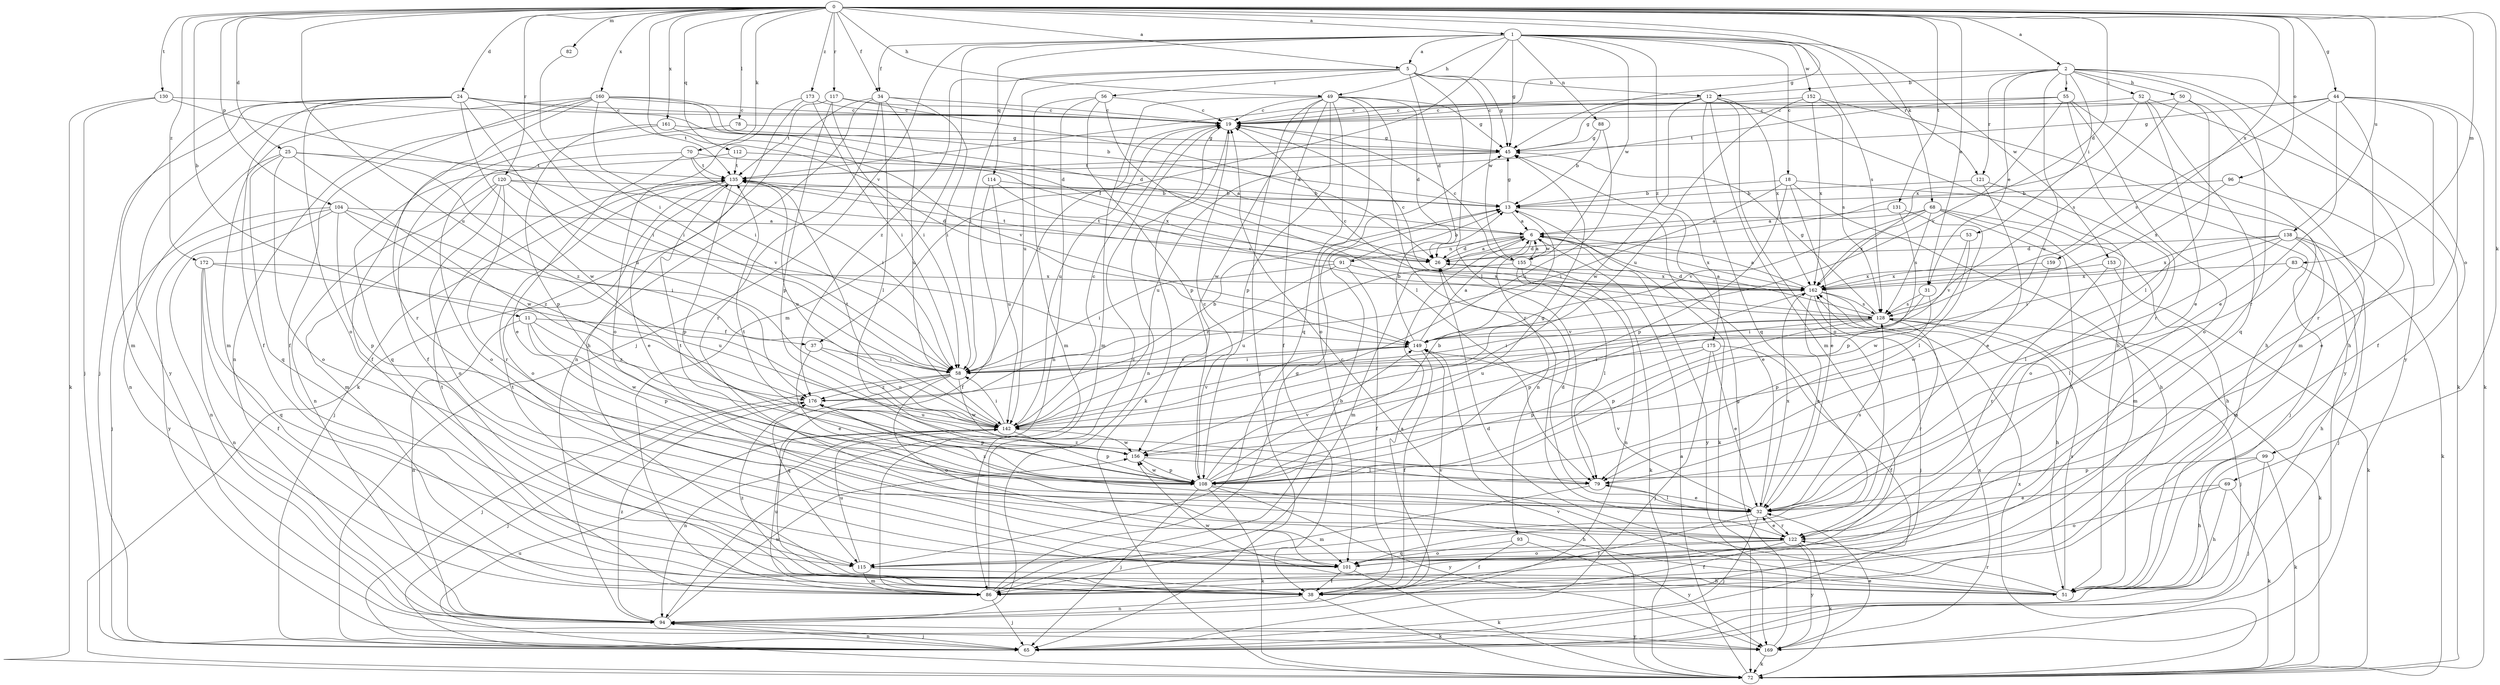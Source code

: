 strict digraph  {
0;
1;
2;
5;
6;
11;
12;
13;
18;
19;
24;
25;
26;
31;
32;
34;
37;
38;
44;
45;
49;
50;
51;
52;
53;
55;
56;
58;
65;
68;
69;
70;
72;
78;
79;
82;
83;
86;
88;
91;
93;
94;
96;
99;
101;
104;
108;
112;
114;
115;
117;
120;
121;
122;
128;
130;
131;
135;
138;
142;
149;
152;
153;
155;
156;
159;
160;
161;
162;
169;
172;
173;
175;
176;
0 -> 1  [label=a];
0 -> 2  [label=a];
0 -> 5  [label=a];
0 -> 11  [label=b];
0 -> 24  [label=d];
0 -> 25  [label=d];
0 -> 26  [label=d];
0 -> 31  [label=e];
0 -> 34  [label=f];
0 -> 44  [label=g];
0 -> 45  [label=g];
0 -> 49  [label=h];
0 -> 68  [label=k];
0 -> 69  [label=k];
0 -> 70  [label=k];
0 -> 78  [label=l];
0 -> 82  [label=m];
0 -> 83  [label=m];
0 -> 96  [label=o];
0 -> 104  [label=p];
0 -> 112  [label=q];
0 -> 117  [label=r];
0 -> 120  [label=r];
0 -> 130  [label=t];
0 -> 131  [label=t];
0 -> 138  [label=u];
0 -> 142  [label=u];
0 -> 149  [label=v];
0 -> 159  [label=x];
0 -> 160  [label=x];
0 -> 161  [label=x];
0 -> 172  [label=z];
0 -> 173  [label=z];
1 -> 5  [label=a];
1 -> 18  [label=c];
1 -> 34  [label=f];
1 -> 37  [label=f];
1 -> 45  [label=g];
1 -> 49  [label=h];
1 -> 65  [label=j];
1 -> 86  [label=m];
1 -> 88  [label=n];
1 -> 114  [label=q];
1 -> 121  [label=r];
1 -> 128  [label=s];
1 -> 152  [label=w];
1 -> 153  [label=w];
1 -> 155  [label=w];
1 -> 175  [label=z];
2 -> 12  [label=b];
2 -> 31  [label=e];
2 -> 50  [label=h];
2 -> 52  [label=i];
2 -> 53  [label=i];
2 -> 55  [label=i];
2 -> 99  [label=o];
2 -> 121  [label=r];
2 -> 122  [label=r];
2 -> 135  [label=t];
2 -> 142  [label=u];
2 -> 169  [label=y];
5 -> 12  [label=b];
5 -> 26  [label=d];
5 -> 45  [label=g];
5 -> 56  [label=i];
5 -> 58  [label=i];
5 -> 79  [label=l];
5 -> 142  [label=u];
5 -> 155  [label=w];
5 -> 176  [label=z];
6 -> 26  [label=d];
6 -> 86  [label=m];
6 -> 91  [label=n];
6 -> 93  [label=n];
6 -> 155  [label=w];
6 -> 162  [label=x];
6 -> 169  [label=y];
11 -> 37  [label=f];
11 -> 94  [label=n];
11 -> 108  [label=p];
11 -> 156  [label=w];
11 -> 176  [label=z];
12 -> 19  [label=c];
12 -> 45  [label=g];
12 -> 51  [label=h];
12 -> 86  [label=m];
12 -> 101  [label=o];
12 -> 115  [label=q];
12 -> 156  [label=w];
12 -> 162  [label=x];
13 -> 6  [label=a];
13 -> 32  [label=e];
13 -> 45  [label=g];
13 -> 72  [label=k];
18 -> 13  [label=b];
18 -> 32  [label=e];
18 -> 51  [label=h];
18 -> 58  [label=i];
18 -> 65  [label=j];
18 -> 108  [label=p];
19 -> 45  [label=g];
19 -> 72  [label=k];
19 -> 94  [label=n];
19 -> 142  [label=u];
24 -> 19  [label=c];
24 -> 26  [label=d];
24 -> 38  [label=f];
24 -> 58  [label=i];
24 -> 65  [label=j];
24 -> 86  [label=m];
24 -> 101  [label=o];
24 -> 142  [label=u];
24 -> 156  [label=w];
24 -> 169  [label=y];
25 -> 94  [label=n];
25 -> 101  [label=o];
25 -> 115  [label=q];
25 -> 135  [label=t];
25 -> 156  [label=w];
25 -> 176  [label=z];
26 -> 6  [label=a];
26 -> 135  [label=t];
26 -> 162  [label=x];
31 -> 58  [label=i];
31 -> 108  [label=p];
31 -> 128  [label=s];
32 -> 26  [label=d];
32 -> 38  [label=f];
32 -> 65  [label=j];
32 -> 79  [label=l];
32 -> 122  [label=r];
32 -> 128  [label=s];
32 -> 135  [label=t];
32 -> 149  [label=v];
32 -> 162  [label=x];
32 -> 176  [label=z];
34 -> 19  [label=c];
34 -> 58  [label=i];
34 -> 72  [label=k];
34 -> 79  [label=l];
34 -> 94  [label=n];
34 -> 122  [label=r];
34 -> 142  [label=u];
37 -> 32  [label=e];
37 -> 58  [label=i];
37 -> 142  [label=u];
38 -> 72  [label=k];
38 -> 94  [label=n];
38 -> 135  [label=t];
38 -> 149  [label=v];
38 -> 176  [label=z];
44 -> 19  [label=c];
44 -> 32  [label=e];
44 -> 38  [label=f];
44 -> 45  [label=g];
44 -> 72  [label=k];
44 -> 86  [label=m];
44 -> 122  [label=r];
44 -> 128  [label=s];
45 -> 135  [label=t];
45 -> 142  [label=u];
49 -> 19  [label=c];
49 -> 26  [label=d];
49 -> 38  [label=f];
49 -> 45  [label=g];
49 -> 65  [label=j];
49 -> 86  [label=m];
49 -> 101  [label=o];
49 -> 108  [label=p];
49 -> 115  [label=q];
49 -> 122  [label=r];
49 -> 156  [label=w];
50 -> 19  [label=c];
50 -> 51  [label=h];
50 -> 79  [label=l];
50 -> 128  [label=s];
51 -> 19  [label=c];
51 -> 26  [label=d];
51 -> 122  [label=r];
51 -> 128  [label=s];
51 -> 156  [label=w];
52 -> 19  [label=c];
52 -> 32  [label=e];
52 -> 72  [label=k];
52 -> 115  [label=q];
52 -> 162  [label=x];
53 -> 26  [label=d];
53 -> 149  [label=v];
53 -> 156  [label=w];
55 -> 19  [label=c];
55 -> 51  [label=h];
55 -> 101  [label=o];
55 -> 122  [label=r];
55 -> 135  [label=t];
55 -> 149  [label=v];
56 -> 19  [label=c];
56 -> 79  [label=l];
56 -> 86  [label=m];
56 -> 94  [label=n];
56 -> 108  [label=p];
58 -> 19  [label=c];
58 -> 65  [label=j];
58 -> 101  [label=o];
58 -> 115  [label=q];
58 -> 149  [label=v];
58 -> 156  [label=w];
58 -> 176  [label=z];
65 -> 94  [label=n];
68 -> 6  [label=a];
68 -> 51  [label=h];
68 -> 86  [label=m];
68 -> 101  [label=o];
68 -> 128  [label=s];
68 -> 149  [label=v];
68 -> 162  [label=x];
69 -> 32  [label=e];
69 -> 51  [label=h];
69 -> 72  [label=k];
69 -> 101  [label=o];
70 -> 32  [label=e];
70 -> 58  [label=i];
70 -> 101  [label=o];
70 -> 135  [label=t];
70 -> 162  [label=x];
72 -> 6  [label=a];
72 -> 142  [label=u];
72 -> 149  [label=v];
72 -> 162  [label=x];
78 -> 38  [label=f];
78 -> 45  [label=g];
79 -> 32  [label=e];
79 -> 86  [label=m];
79 -> 176  [label=z];
82 -> 58  [label=i];
83 -> 51  [label=h];
83 -> 79  [label=l];
83 -> 162  [label=x];
86 -> 13  [label=b];
86 -> 19  [label=c];
86 -> 45  [label=g];
86 -> 65  [label=j];
86 -> 135  [label=t];
86 -> 142  [label=u];
88 -> 13  [label=b];
88 -> 45  [label=g];
88 -> 142  [label=u];
91 -> 13  [label=b];
91 -> 38  [label=f];
91 -> 58  [label=i];
91 -> 135  [label=t];
91 -> 162  [label=x];
91 -> 176  [label=z];
93 -> 38  [label=f];
93 -> 101  [label=o];
93 -> 169  [label=y];
94 -> 6  [label=a];
94 -> 65  [label=j];
94 -> 156  [label=w];
94 -> 169  [label=y];
94 -> 176  [label=z];
96 -> 13  [label=b];
96 -> 32  [label=e];
96 -> 162  [label=x];
99 -> 51  [label=h];
99 -> 65  [label=j];
99 -> 72  [label=k];
99 -> 108  [label=p];
101 -> 38  [label=f];
101 -> 72  [label=k];
104 -> 6  [label=a];
104 -> 58  [label=i];
104 -> 65  [label=j];
104 -> 94  [label=n];
104 -> 108  [label=p];
104 -> 169  [label=y];
104 -> 176  [label=z];
108 -> 13  [label=b];
108 -> 19  [label=c];
108 -> 45  [label=g];
108 -> 51  [label=h];
108 -> 65  [label=j];
108 -> 72  [label=k];
108 -> 135  [label=t];
108 -> 149  [label=v];
108 -> 156  [label=w];
108 -> 169  [label=y];
112 -> 6  [label=a];
112 -> 115  [label=q];
112 -> 135  [label=t];
114 -> 13  [label=b];
114 -> 38  [label=f];
114 -> 128  [label=s];
114 -> 142  [label=u];
115 -> 51  [label=h];
115 -> 86  [label=m];
115 -> 142  [label=u];
117 -> 19  [label=c];
117 -> 26  [label=d];
117 -> 58  [label=i];
117 -> 108  [label=p];
117 -> 135  [label=t];
120 -> 13  [label=b];
120 -> 26  [label=d];
120 -> 86  [label=m];
120 -> 94  [label=n];
120 -> 101  [label=o];
120 -> 122  [label=r];
120 -> 149  [label=v];
121 -> 13  [label=b];
121 -> 32  [label=e];
121 -> 101  [label=o];
122 -> 32  [label=e];
122 -> 38  [label=f];
122 -> 72  [label=k];
122 -> 101  [label=o];
122 -> 115  [label=q];
122 -> 169  [label=y];
128 -> 6  [label=a];
128 -> 19  [label=c];
128 -> 45  [label=g];
128 -> 58  [label=i];
128 -> 65  [label=j];
128 -> 72  [label=k];
128 -> 108  [label=p];
128 -> 122  [label=r];
128 -> 142  [label=u];
128 -> 149  [label=v];
130 -> 19  [label=c];
130 -> 58  [label=i];
130 -> 65  [label=j];
130 -> 72  [label=k];
131 -> 6  [label=a];
131 -> 79  [label=l];
131 -> 108  [label=p];
135 -> 13  [label=b];
135 -> 32  [label=e];
135 -> 65  [label=j];
135 -> 101  [label=o];
135 -> 108  [label=p];
135 -> 142  [label=u];
138 -> 26  [label=d];
138 -> 58  [label=i];
138 -> 65  [label=j];
138 -> 72  [label=k];
138 -> 79  [label=l];
138 -> 86  [label=m];
138 -> 162  [label=x];
142 -> 19  [label=c];
142 -> 58  [label=i];
142 -> 94  [label=n];
142 -> 108  [label=p];
142 -> 135  [label=t];
142 -> 149  [label=v];
142 -> 156  [label=w];
149 -> 6  [label=a];
149 -> 13  [label=b];
149 -> 38  [label=f];
149 -> 58  [label=i];
152 -> 19  [label=c];
152 -> 128  [label=s];
152 -> 142  [label=u];
152 -> 162  [label=x];
152 -> 169  [label=y];
153 -> 72  [label=k];
153 -> 122  [label=r];
153 -> 162  [label=x];
155 -> 6  [label=a];
155 -> 19  [label=c];
155 -> 72  [label=k];
155 -> 79  [label=l];
155 -> 94  [label=n];
155 -> 142  [label=u];
156 -> 79  [label=l];
156 -> 108  [label=p];
159 -> 156  [label=w];
159 -> 162  [label=x];
160 -> 13  [label=b];
160 -> 19  [label=c];
160 -> 26  [label=d];
160 -> 38  [label=f];
160 -> 58  [label=i];
160 -> 86  [label=m];
160 -> 94  [label=n];
160 -> 122  [label=r];
160 -> 135  [label=t];
161 -> 38  [label=f];
161 -> 45  [label=g];
161 -> 108  [label=p];
161 -> 149  [label=v];
162 -> 6  [label=a];
162 -> 19  [label=c];
162 -> 26  [label=d];
162 -> 32  [label=e];
162 -> 51  [label=h];
162 -> 65  [label=j];
162 -> 108  [label=p];
162 -> 128  [label=s];
169 -> 32  [label=e];
169 -> 45  [label=g];
169 -> 72  [label=k];
169 -> 162  [label=x];
172 -> 38  [label=f];
172 -> 94  [label=n];
172 -> 115  [label=q];
172 -> 142  [label=u];
172 -> 162  [label=x];
173 -> 19  [label=c];
173 -> 51  [label=h];
173 -> 58  [label=i];
173 -> 101  [label=o];
175 -> 32  [label=e];
175 -> 38  [label=f];
175 -> 58  [label=i];
175 -> 65  [label=j];
175 -> 108  [label=p];
176 -> 13  [label=b];
176 -> 65  [label=j];
176 -> 108  [label=p];
176 -> 142  [label=u];
}
